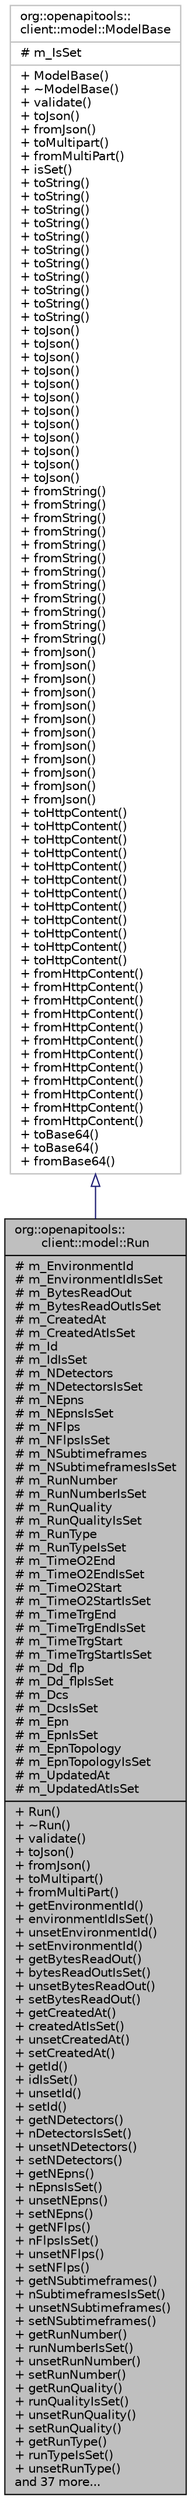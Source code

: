 digraph "org::openapitools::client::model::Run"
{
 // INTERACTIVE_SVG=YES
 // LATEX_PDF_SIZE
  bgcolor="transparent";
  edge [fontname="Helvetica",fontsize="10",labelfontname="Helvetica",labelfontsize="10"];
  node [fontname="Helvetica",fontsize="10",shape=record];
  Node1 [label="{org::openapitools::\lclient::model::Run\n|# m_EnvironmentId\l# m_EnvironmentIdIsSet\l# m_BytesReadOut\l# m_BytesReadOutIsSet\l# m_CreatedAt\l# m_CreatedAtIsSet\l# m_Id\l# m_IdIsSet\l# m_NDetectors\l# m_NDetectorsIsSet\l# m_NEpns\l# m_NEpnsIsSet\l# m_NFlps\l# m_NFlpsIsSet\l# m_NSubtimeframes\l# m_NSubtimeframesIsSet\l# m_RunNumber\l# m_RunNumberIsSet\l# m_RunQuality\l# m_RunQualityIsSet\l# m_RunType\l# m_RunTypeIsSet\l# m_TimeO2End\l# m_TimeO2EndIsSet\l# m_TimeO2Start\l# m_TimeO2StartIsSet\l# m_TimeTrgEnd\l# m_TimeTrgEndIsSet\l# m_TimeTrgStart\l# m_TimeTrgStartIsSet\l# m_Dd_flp\l# m_Dd_flpIsSet\l# m_Dcs\l# m_DcsIsSet\l# m_Epn\l# m_EpnIsSet\l# m_EpnTopology\l# m_EpnTopologyIsSet\l# m_UpdatedAt\l# m_UpdatedAtIsSet\l|+ Run()\l+ ~Run()\l+ validate()\l+ toJson()\l+ fromJson()\l+ toMultipart()\l+ fromMultiPart()\l+ getEnvironmentId()\l+ environmentIdIsSet()\l+ unsetEnvironmentId()\l+ setEnvironmentId()\l+ getBytesReadOut()\l+ bytesReadOutIsSet()\l+ unsetBytesReadOut()\l+ setBytesReadOut()\l+ getCreatedAt()\l+ createdAtIsSet()\l+ unsetCreatedAt()\l+ setCreatedAt()\l+ getId()\l+ idIsSet()\l+ unsetId()\l+ setId()\l+ getNDetectors()\l+ nDetectorsIsSet()\l+ unsetNDetectors()\l+ setNDetectors()\l+ getNEpns()\l+ nEpnsIsSet()\l+ unsetNEpns()\l+ setNEpns()\l+ getNFlps()\l+ nFlpsIsSet()\l+ unsetNFlps()\l+ setNFlps()\l+ getNSubtimeframes()\l+ nSubtimeframesIsSet()\l+ unsetNSubtimeframes()\l+ setNSubtimeframes()\l+ getRunNumber()\l+ runNumberIsSet()\l+ unsetRunNumber()\l+ setRunNumber()\l+ getRunQuality()\l+ runQualityIsSet()\l+ unsetRunQuality()\l+ setRunQuality()\l+ getRunType()\l+ runTypeIsSet()\l+ unsetRunType()\land 37 more...\l}",height=0.2,width=0.4,color="black", fillcolor="grey75", style="filled", fontcolor="black",tooltip="Describes an intervention or an event that happened."];
  Node2 -> Node1 [dir="back",color="midnightblue",fontsize="10",style="solid",arrowtail="onormal",fontname="Helvetica"];
  Node2 [label="{org::openapitools::\lclient::model::ModelBase\n|# m_IsSet\l|+ ModelBase()\l+ ~ModelBase()\l+ validate()\l+ toJson()\l+ fromJson()\l+ toMultipart()\l+ fromMultiPart()\l+ isSet()\l+ toString()\l+ toString()\l+ toString()\l+ toString()\l+ toString()\l+ toString()\l+ toString()\l+ toString()\l+ toString()\l+ toString()\l+ toString()\l+ toJson()\l+ toJson()\l+ toJson()\l+ toJson()\l+ toJson()\l+ toJson()\l+ toJson()\l+ toJson()\l+ toJson()\l+ toJson()\l+ toJson()\l+ toJson()\l+ fromString()\l+ fromString()\l+ fromString()\l+ fromString()\l+ fromString()\l+ fromString()\l+ fromString()\l+ fromString()\l+ fromString()\l+ fromString()\l+ fromString()\l+ fromString()\l+ fromJson()\l+ fromJson()\l+ fromJson()\l+ fromJson()\l+ fromJson()\l+ fromJson()\l+ fromJson()\l+ fromJson()\l+ fromJson()\l+ fromJson()\l+ fromJson()\l+ fromJson()\l+ toHttpContent()\l+ toHttpContent()\l+ toHttpContent()\l+ toHttpContent()\l+ toHttpContent()\l+ toHttpContent()\l+ toHttpContent()\l+ toHttpContent()\l+ toHttpContent()\l+ toHttpContent()\l+ toHttpContent()\l+ toHttpContent()\l+ fromHttpContent()\l+ fromHttpContent()\l+ fromHttpContent()\l+ fromHttpContent()\l+ fromHttpContent()\l+ fromHttpContent()\l+ fromHttpContent()\l+ fromHttpContent()\l+ fromHttpContent()\l+ fromHttpContent()\l+ fromHttpContent()\l+ fromHttpContent()\l+ toBase64()\l+ toBase64()\l+ fromBase64()\l}",height=0.2,width=0.4,color="grey75",URL="$classorg_1_1openapitools_1_1client_1_1model_1_1_model_base.html",tooltip=" "];
}
